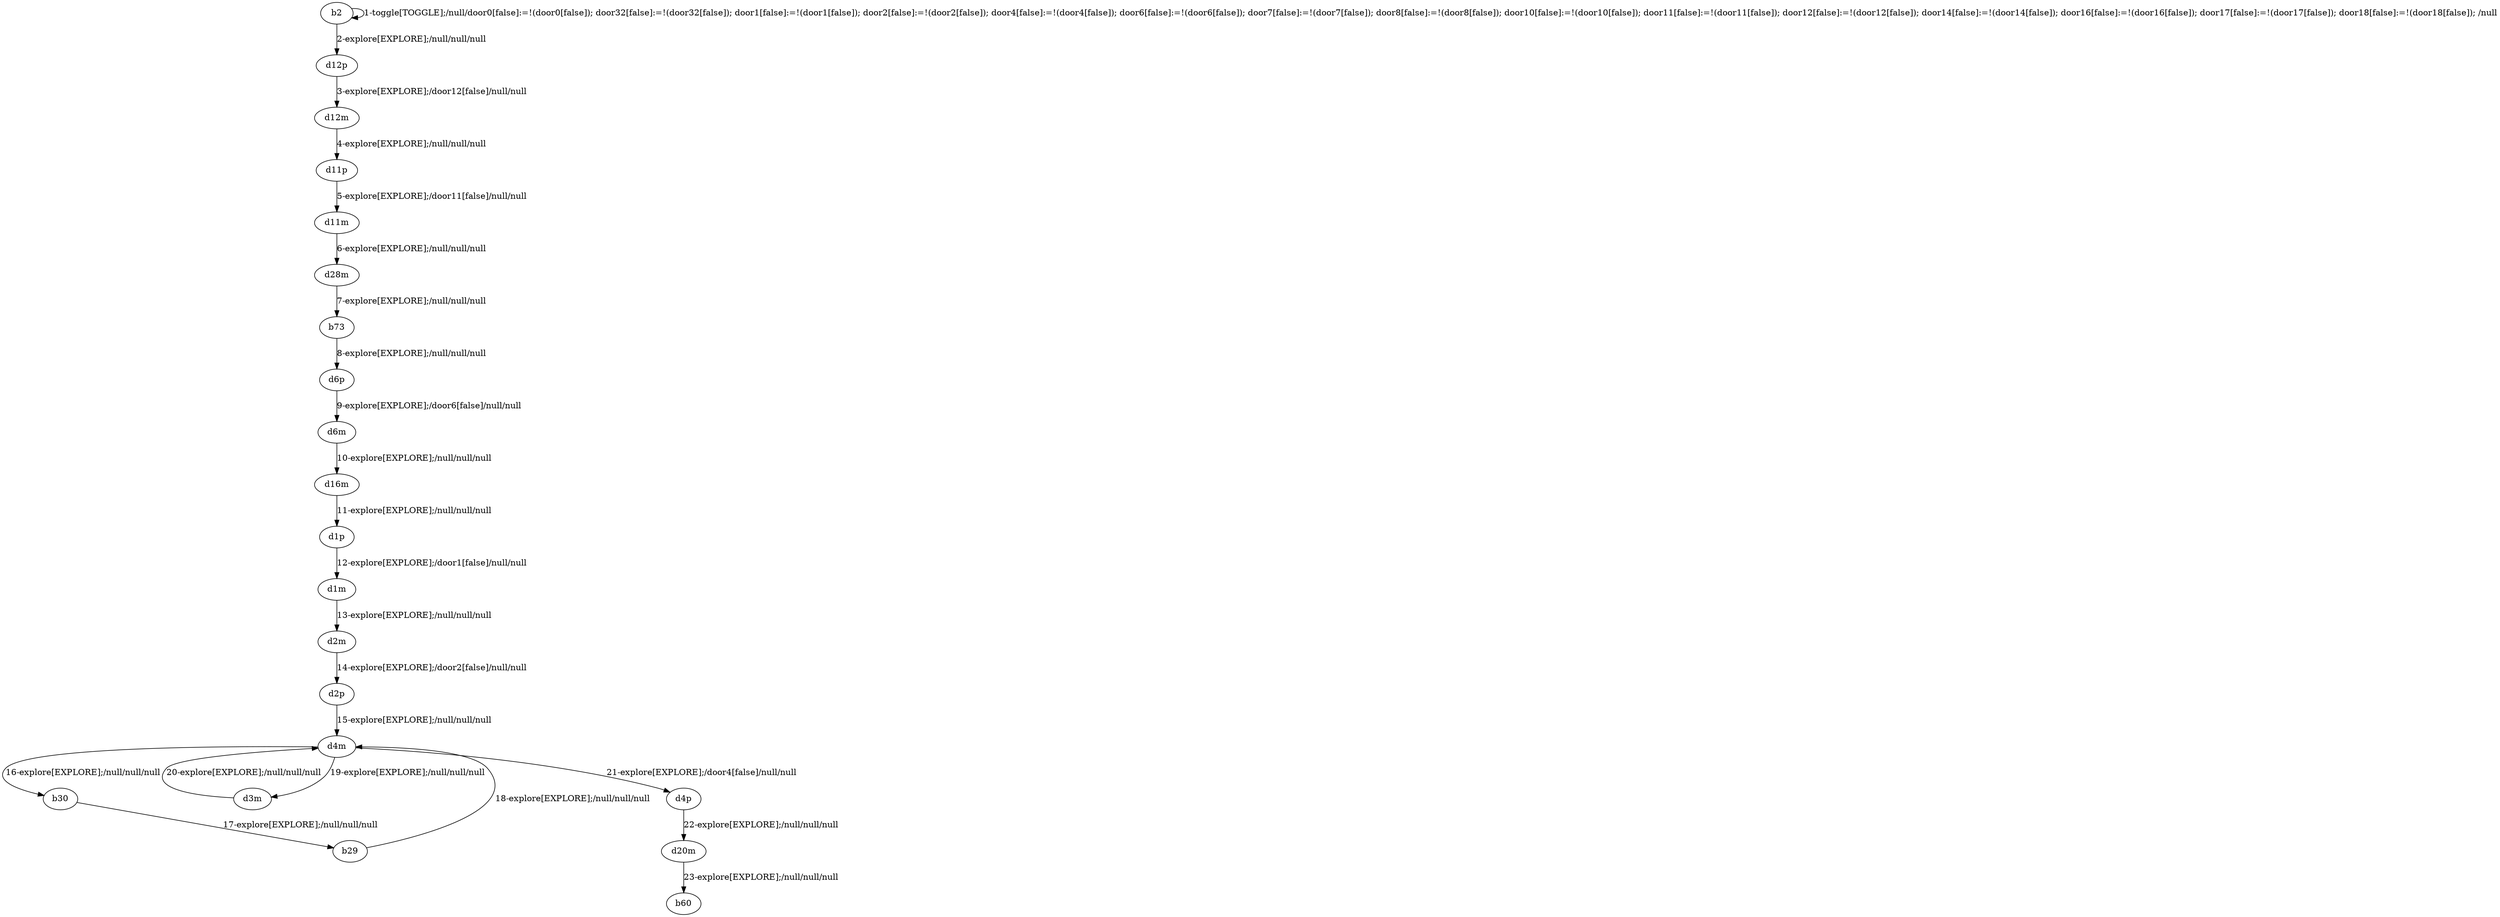 # Total number of goals covered by this test: 1
# d20m --> b60

digraph g {
"b2" -> "b2" [label = "1-toggle[TOGGLE];/null/door0[false]:=!(door0[false]); door32[false]:=!(door32[false]); door1[false]:=!(door1[false]); door2[false]:=!(door2[false]); door4[false]:=!(door4[false]); door6[false]:=!(door6[false]); door7[false]:=!(door7[false]); door8[false]:=!(door8[false]); door10[false]:=!(door10[false]); door11[false]:=!(door11[false]); door12[false]:=!(door12[false]); door14[false]:=!(door14[false]); door16[false]:=!(door16[false]); door17[false]:=!(door17[false]); door18[false]:=!(door18[false]); /null"];
"b2" -> "d12p" [label = "2-explore[EXPLORE];/null/null/null"];
"d12p" -> "d12m" [label = "3-explore[EXPLORE];/door12[false]/null/null"];
"d12m" -> "d11p" [label = "4-explore[EXPLORE];/null/null/null"];
"d11p" -> "d11m" [label = "5-explore[EXPLORE];/door11[false]/null/null"];
"d11m" -> "d28m" [label = "6-explore[EXPLORE];/null/null/null"];
"d28m" -> "b73" [label = "7-explore[EXPLORE];/null/null/null"];
"b73" -> "d6p" [label = "8-explore[EXPLORE];/null/null/null"];
"d6p" -> "d6m" [label = "9-explore[EXPLORE];/door6[false]/null/null"];
"d6m" -> "d16m" [label = "10-explore[EXPLORE];/null/null/null"];
"d16m" -> "d1p" [label = "11-explore[EXPLORE];/null/null/null"];
"d1p" -> "d1m" [label = "12-explore[EXPLORE];/door1[false]/null/null"];
"d1m" -> "d2m" [label = "13-explore[EXPLORE];/null/null/null"];
"d2m" -> "d2p" [label = "14-explore[EXPLORE];/door2[false]/null/null"];
"d2p" -> "d4m" [label = "15-explore[EXPLORE];/null/null/null"];
"d4m" -> "b30" [label = "16-explore[EXPLORE];/null/null/null"];
"b30" -> "b29" [label = "17-explore[EXPLORE];/null/null/null"];
"b29" -> "d4m" [label = "18-explore[EXPLORE];/null/null/null"];
"d4m" -> "d3m" [label = "19-explore[EXPLORE];/null/null/null"];
"d3m" -> "d4m" [label = "20-explore[EXPLORE];/null/null/null"];
"d4m" -> "d4p" [label = "21-explore[EXPLORE];/door4[false]/null/null"];
"d4p" -> "d20m" [label = "22-explore[EXPLORE];/null/null/null"];
"d20m" -> "b60" [label = "23-explore[EXPLORE];/null/null/null"];
}
